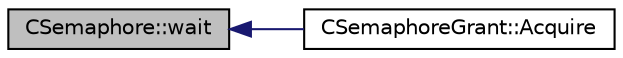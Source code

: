 digraph "CSemaphore::wait"
{
  edge [fontname="Helvetica",fontsize="10",labelfontname="Helvetica",labelfontsize="10"];
  node [fontname="Helvetica",fontsize="10",shape=record];
  rankdir="LR";
  Node13 [label="CSemaphore::wait",height=0.2,width=0.4,color="black", fillcolor="grey75", style="filled", fontcolor="black"];
  Node13 -> Node14 [dir="back",color="midnightblue",fontsize="10",style="solid",fontname="Helvetica"];
  Node14 [label="CSemaphoreGrant::Acquire",height=0.2,width=0.4,color="black", fillcolor="white", style="filled",URL="$d6/d2f/class_c_semaphore_grant.html#ac52976968379ea8e2470cfba877c3e89"];
}
